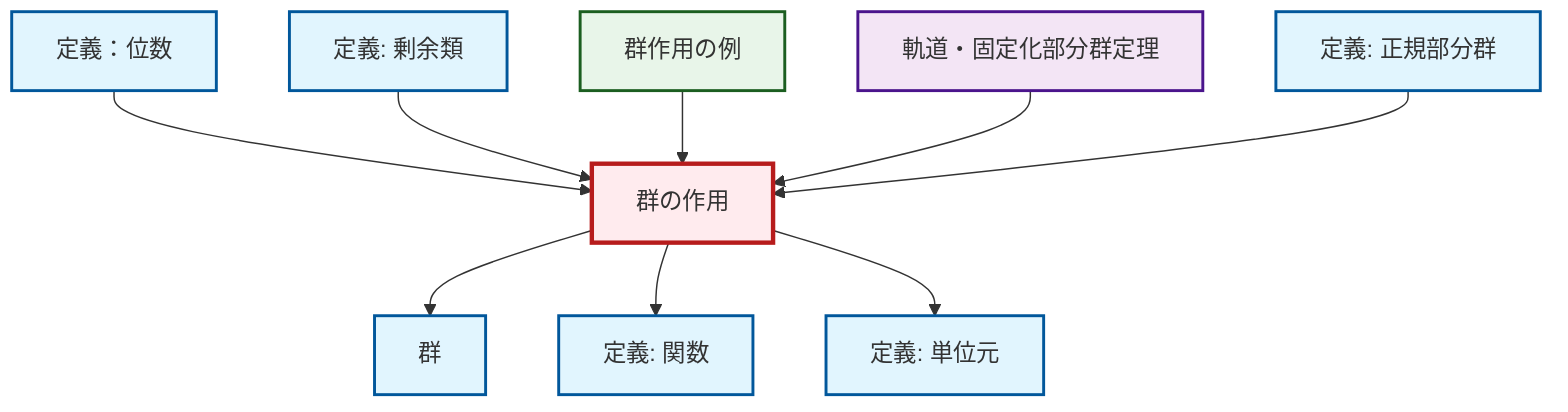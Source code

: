 graph TD
    classDef definition fill:#e1f5fe,stroke:#01579b,stroke-width:2px
    classDef theorem fill:#f3e5f5,stroke:#4a148c,stroke-width:2px
    classDef axiom fill:#fff3e0,stroke:#e65100,stroke-width:2px
    classDef example fill:#e8f5e9,stroke:#1b5e20,stroke-width:2px
    classDef current fill:#ffebee,stroke:#b71c1c,stroke-width:3px
    ex-group-action-examples["群作用の例"]:::example
    def-order["定義：位数"]:::definition
    def-group-action["群の作用"]:::definition
    def-function["定義: 関数"]:::definition
    def-group["群"]:::definition
    def-coset["定義: 剰余類"]:::definition
    thm-orbit-stabilizer["軌道・固定化部分群定理"]:::theorem
    def-normal-subgroup["定義: 正規部分群"]:::definition
    def-identity-element["定義: 単位元"]:::definition
    def-group-action --> def-group
    def-order --> def-group-action
    def-coset --> def-group-action
    ex-group-action-examples --> def-group-action
    thm-orbit-stabilizer --> def-group-action
    def-group-action --> def-function
    def-group-action --> def-identity-element
    def-normal-subgroup --> def-group-action
    class def-group-action current